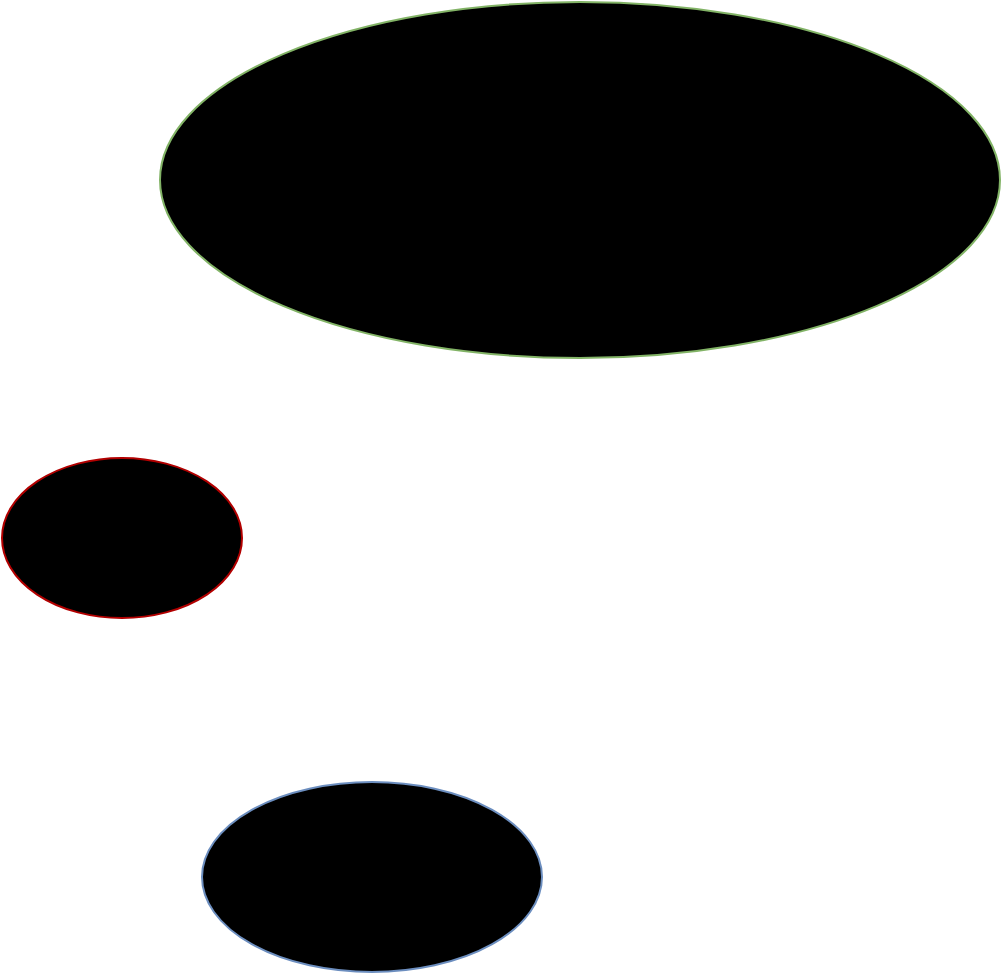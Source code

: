 <mxfile version="28.1.2">
  <diagram id="AttYlrDJAX9aKZHuvHc5" name="Página-1">
    <mxGraphModel dx="827" dy="617" grid="0" gridSize="10" guides="0" tooltips="1" connect="0" arrows="1" fold="1" page="1" pageScale="1" pageWidth="2000" pageHeight="1700" background="light-dark(#FFFFFF,#FFFFFF)" math="0" shadow="0">
      <root>
        <mxCell id="0" />
        <mxCell id="1" parent="0" />
        <mxCell id="H_8EhADn51h16BN9ZeOo-1" value="&lt;font style=&quot;font-size: 25px;&quot;&gt;&lt;strong style=&quot;&quot; data-end=&quot;166&quot; data-start=&quot;101&quot;&gt;Hitos del conflicto armado en Colombia en los últimos 50 años&lt;/strong&gt;.&lt;/font&gt;" style="ellipse;whiteSpace=wrap;html=1;fillColor=#d5e8d4;strokeColor=#82b366;gradientColor=light-dark(#97D077,#66FF66);" vertex="1" parent="1">
          <mxGeometry x="804" y="311" width="420" height="178" as="geometry" />
        </mxCell>
        <mxCell id="H_8EhADn51h16BN9ZeOo-2" value="&lt;font style=&quot;font-size: 17px;&quot;&gt;Contexto histórico y causas&lt;/font&gt;" style="ellipse;whiteSpace=wrap;html=1;fillColor=#dae8fc;strokeColor=#6c8ebf;gradientColor=light-dark(#7EA6E0,#66B2FF);" vertex="1" parent="1">
          <mxGeometry x="825" y="701" width="170" height="95" as="geometry" />
        </mxCell>
        <mxCell id="H_8EhADn51h16BN9ZeOo-3" value="" style="ellipse;whiteSpace=wrap;html=1;fillColor=light-dark(#E51400,#FF0000);fontColor=#ffffff;strokeColor=#B20000;gradientColor=light-dark(#000000,#FF6666);" vertex="1" parent="1">
          <mxGeometry x="725" y="539" width="120" height="80" as="geometry" />
        </mxCell>
      </root>
    </mxGraphModel>
  </diagram>
</mxfile>
